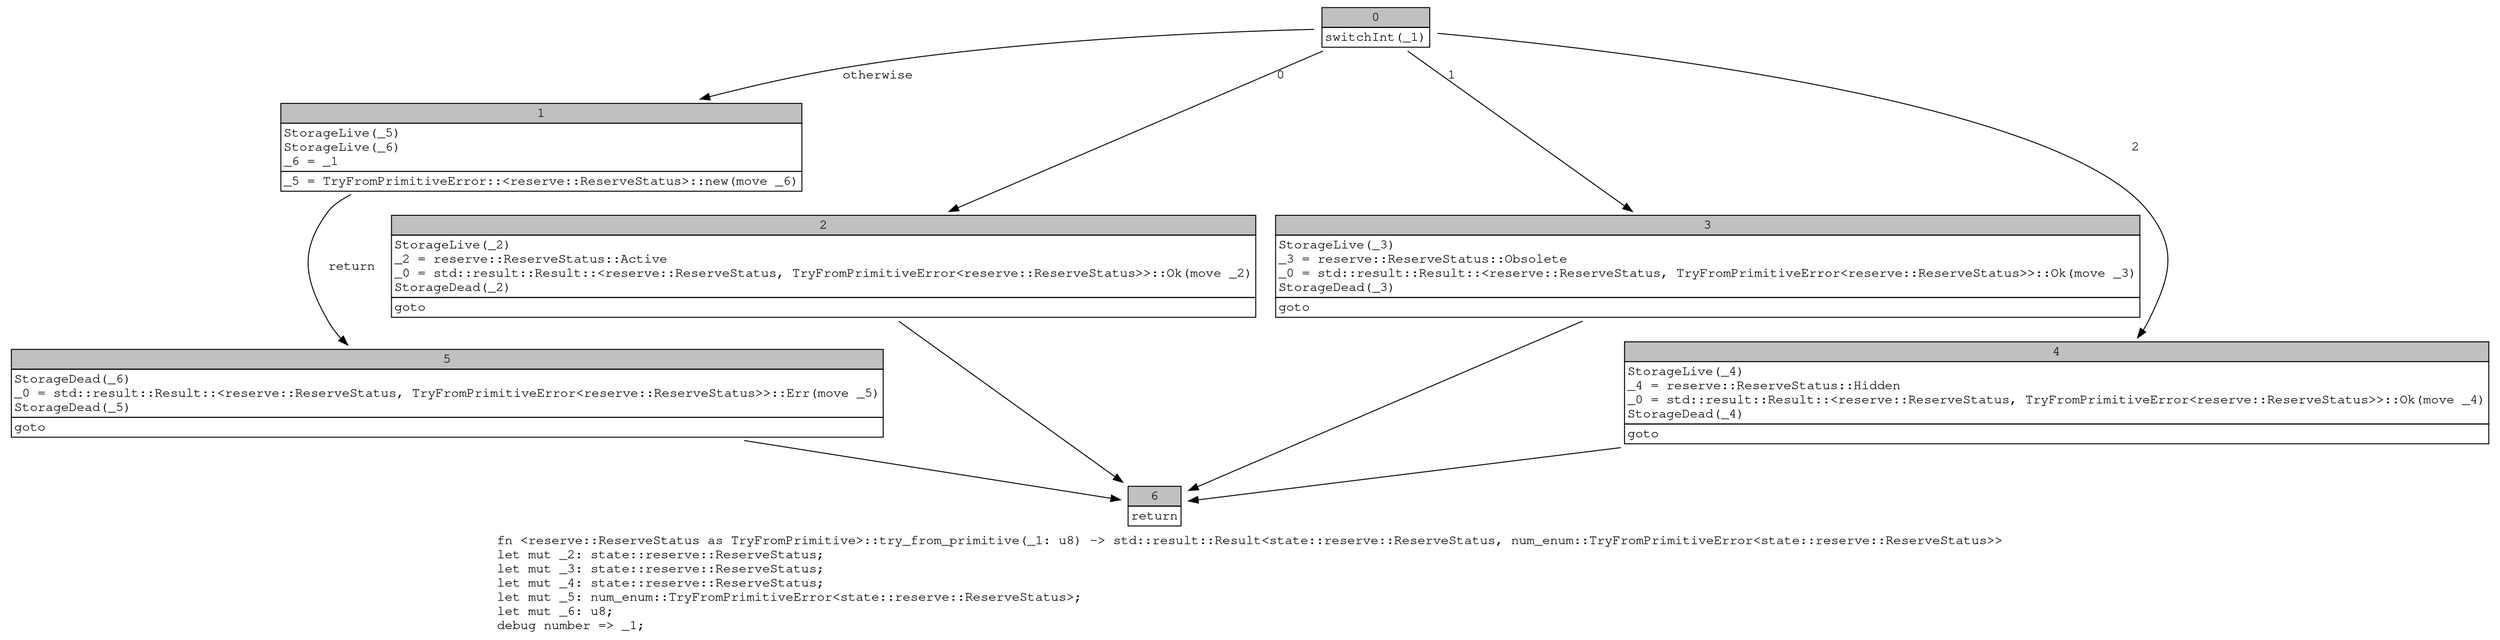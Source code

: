 digraph Mir_0_9964 {
    graph [fontname="Courier, monospace"];
    node [fontname="Courier, monospace"];
    edge [fontname="Courier, monospace"];
    label=<fn &lt;reserve::ReserveStatus as TryFromPrimitive&gt;::try_from_primitive(_1: u8) -&gt; std::result::Result&lt;state::reserve::ReserveStatus, num_enum::TryFromPrimitiveError&lt;state::reserve::ReserveStatus&gt;&gt;<br align="left"/>let mut _2: state::reserve::ReserveStatus;<br align="left"/>let mut _3: state::reserve::ReserveStatus;<br align="left"/>let mut _4: state::reserve::ReserveStatus;<br align="left"/>let mut _5: num_enum::TryFromPrimitiveError&lt;state::reserve::ReserveStatus&gt;;<br align="left"/>let mut _6: u8;<br align="left"/>debug number =&gt; _1;<br align="left"/>>;
    bb0__0_9964 [shape="none", label=<<table border="0" cellborder="1" cellspacing="0"><tr><td bgcolor="gray" align="center" colspan="1">0</td></tr><tr><td align="left">switchInt(_1)</td></tr></table>>];
    bb1__0_9964 [shape="none", label=<<table border="0" cellborder="1" cellspacing="0"><tr><td bgcolor="gray" align="center" colspan="1">1</td></tr><tr><td align="left" balign="left">StorageLive(_5)<br/>StorageLive(_6)<br/>_6 = _1<br/></td></tr><tr><td align="left">_5 = TryFromPrimitiveError::&lt;reserve::ReserveStatus&gt;::new(move _6)</td></tr></table>>];
    bb2__0_9964 [shape="none", label=<<table border="0" cellborder="1" cellspacing="0"><tr><td bgcolor="gray" align="center" colspan="1">2</td></tr><tr><td align="left" balign="left">StorageLive(_2)<br/>_2 = reserve::ReserveStatus::Active<br/>_0 = std::result::Result::&lt;reserve::ReserveStatus, TryFromPrimitiveError&lt;reserve::ReserveStatus&gt;&gt;::Ok(move _2)<br/>StorageDead(_2)<br/></td></tr><tr><td align="left">goto</td></tr></table>>];
    bb3__0_9964 [shape="none", label=<<table border="0" cellborder="1" cellspacing="0"><tr><td bgcolor="gray" align="center" colspan="1">3</td></tr><tr><td align="left" balign="left">StorageLive(_3)<br/>_3 = reserve::ReserveStatus::Obsolete<br/>_0 = std::result::Result::&lt;reserve::ReserveStatus, TryFromPrimitiveError&lt;reserve::ReserveStatus&gt;&gt;::Ok(move _3)<br/>StorageDead(_3)<br/></td></tr><tr><td align="left">goto</td></tr></table>>];
    bb4__0_9964 [shape="none", label=<<table border="0" cellborder="1" cellspacing="0"><tr><td bgcolor="gray" align="center" colspan="1">4</td></tr><tr><td align="left" balign="left">StorageLive(_4)<br/>_4 = reserve::ReserveStatus::Hidden<br/>_0 = std::result::Result::&lt;reserve::ReserveStatus, TryFromPrimitiveError&lt;reserve::ReserveStatus&gt;&gt;::Ok(move _4)<br/>StorageDead(_4)<br/></td></tr><tr><td align="left">goto</td></tr></table>>];
    bb5__0_9964 [shape="none", label=<<table border="0" cellborder="1" cellspacing="0"><tr><td bgcolor="gray" align="center" colspan="1">5</td></tr><tr><td align="left" balign="left">StorageDead(_6)<br/>_0 = std::result::Result::&lt;reserve::ReserveStatus, TryFromPrimitiveError&lt;reserve::ReserveStatus&gt;&gt;::Err(move _5)<br/>StorageDead(_5)<br/></td></tr><tr><td align="left">goto</td></tr></table>>];
    bb6__0_9964 [shape="none", label=<<table border="0" cellborder="1" cellspacing="0"><tr><td bgcolor="gray" align="center" colspan="1">6</td></tr><tr><td align="left">return</td></tr></table>>];
    bb0__0_9964 -> bb2__0_9964 [label="0"];
    bb0__0_9964 -> bb3__0_9964 [label="1"];
    bb0__0_9964 -> bb4__0_9964 [label="2"];
    bb0__0_9964 -> bb1__0_9964 [label="otherwise"];
    bb1__0_9964 -> bb5__0_9964 [label="return"];
    bb2__0_9964 -> bb6__0_9964 [label=""];
    bb3__0_9964 -> bb6__0_9964 [label=""];
    bb4__0_9964 -> bb6__0_9964 [label=""];
    bb5__0_9964 -> bb6__0_9964 [label=""];
}
